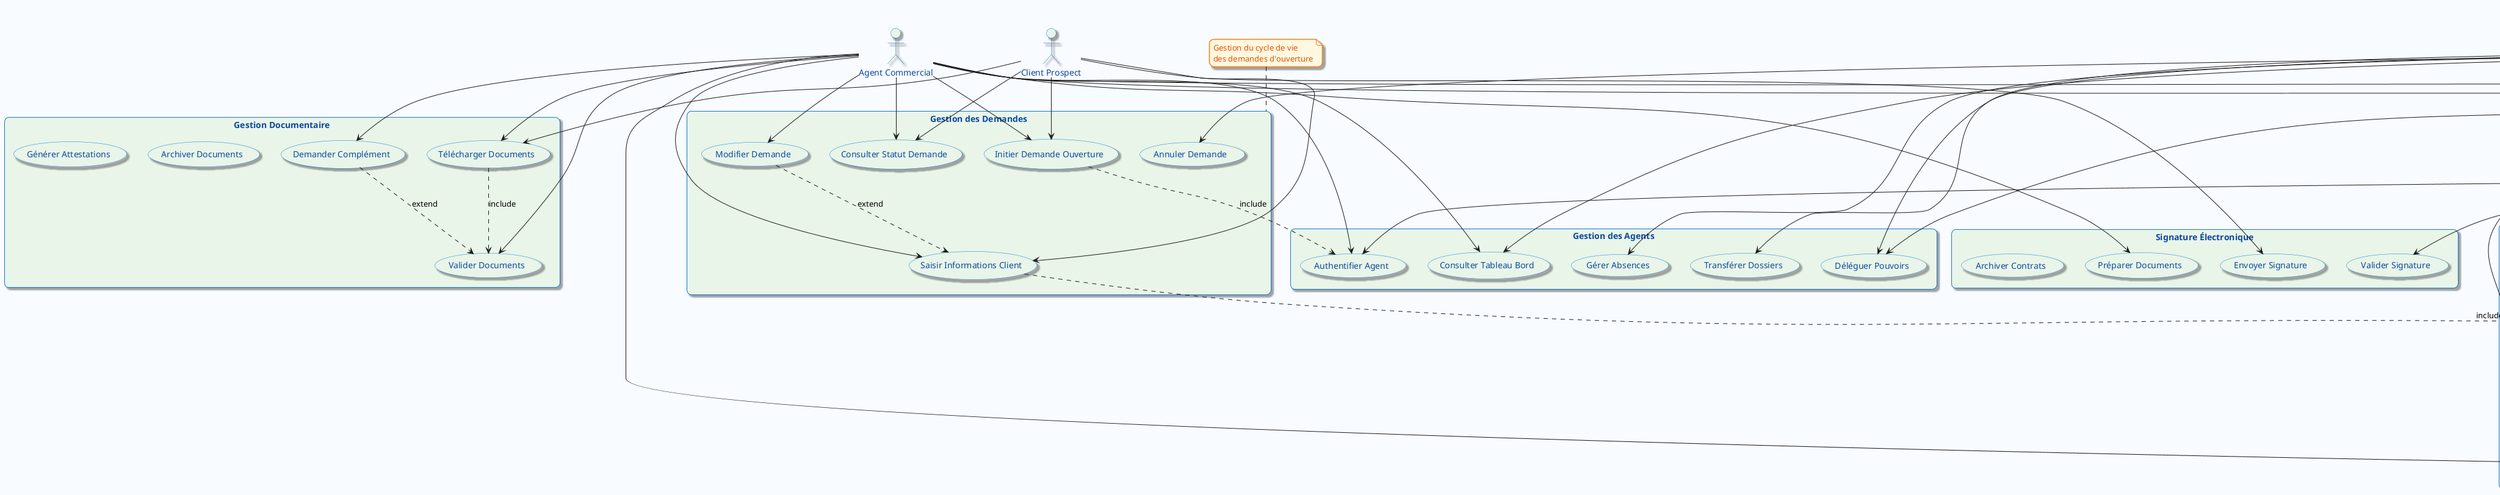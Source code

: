 @startuml CasUsageOuvertureCompte

!theme mars

skinparam {
  backgroundColor #F8FBFF
  packageStyle rectangle
  package {
    backgroundColor #E8F5E8
    borderColor #1976D2
    fontColor #0D47A1
  }
  usecase {
    backgroundColor #E8F5E8
    borderColor #1976D2
    fontColor #0D47A1
  }
  actor {
    backgroundColor #E8F5E8
    borderColor #1976D2
    fontColor #0D47A1
  }
  rectangle {
    backgroundColor #E8F5E8
    borderColor #1976D2
    fontColor #0D47A1
  }
  note {
    backgroundColor #FFF8E1
    borderColor #F57F17
    fontColor #E65100
  }
  roundCorner 15
  shadowing true
}

title Système d'Ouverture de Compte Bancaire - Cas d'Usage Complets

' === ACTEURS ===
actor "Client Prospect" as CLIENT
actor "Agent Commercial" as AGENT
actor "Responsable Agence" as RESP_AGENCE
actor "Direction Générale" as DIRECTION_GENERALE
actor "Agent Compliance" as COMPLIANCE
actor "Système CBS" as CBS
actor "Services Externes" as EXTERNES
actor "Administrateur Système" as ADMIN

' === PACKAGES DES CAS D'USAGE ===

package "Gestion des Demandes" as PKG_DEMANDES {
  usecase "Initier Demande Ouverture" as UC01
  usecase "Saisir Informations Client" as UC02
  usecase "Modifier Demande" as UC03
  usecase "Consulter Statut Demande" as UC04
  usecase "Annuler Demande" as UC05
}

package "Gestion Documentaire" as PKG_DOCUMENTS {
  usecase "Télécharger Documents" as UC06
  usecase "Valider Documents" as UC07
  usecase "Demander Complément" as UC08
  usecase "Archiver Documents" as UC09
  usecase "Générer Attestations" as UC10
}

package "Contrôles Réglementaires" as PKG_CONTROLES {
  usecase "Vérifier Identité" as UC11
  usecase "Contrôle OFAC/Sanctions" as UC12
  usecase "Détection PPE" as UC13
  usecase "Vérification FATCA" as UC14
  usecase "Scoring KYC" as UC15
  usecase "Validation AML" as UC16
}

package "Workflow et Validation" as PKG_WORKFLOW {
  usecase "Assigner Dossier" as UC17
  usecase "Valider Étape" as UC18
  usecase "Déléguer Validation" as UC19
  usecase "Escalader Dossier" as UC20
  usecase "Rejeter Demande" as UC21
  usecase "Approuver Ouverture" as UC22
}

package "Gestion des Agents" as PKG_AGENTS {
  usecase "Authentifier Agent" as UC23
  usecase "Gérer Absences" as UC24
  usecase "Transférer Dossiers" as UC25
  usecase "Déléguer Pouvoirs" as UC26
  usecase "Consulter Tableau Bord" as UC27
}

package "Intégrations Externes" as PKG_INTEGRATIONS {
  usecase "Créer Compte CBS" as UC28
  usecase "Synchroniser Données" as UC29
  usecase "Envoyer Notifications" as UC30
  usecase "Intégrer APIs Tierces" as UC31
  usecase "Générer Rapports" as UC32
}

package "Signature Électronique" as PKG_SIGNATURE {
  usecase "Préparer Documents" as UC33
  usecase "Envoyer Signature" as UC34
  usecase "Valider Signature" as UC35
  usecase "Archiver Contrats" as UC36
}

package "Gestion d'Exceptions" as PKG_EXCEPTIONS {
  usecase "Détecter Anomalies" as UC37
  usecase "Traiter Exceptions" as UC38
  usecase "Escalader Problèmes" as UC39
  usecase "Résoudre Blocages" as UC40
}

package "Reporting et Audit" as PKG_REPORTING {
  usecase "Générer Rapports KYC" as UC41
  usecase "Audit Trail" as UC42
  usecase "Statistiques Performance" as UC43
  usecase "Rapports Conformité" as UC44
}

package "Clôture et Finalisation" as PKG_CLOTURE {
  usecase "Finaliser Ouverture" as UC45
  usecase "Activer Compte" as UC46
  usecase "Informer Client" as UC47
  usecase "Archiver Dossier" as UC48
  usecase "Mise à Jour Référentiels" as UC49
  usecase "Clôturer Processus" as UC50
}

' === RELATIONS ACTEURS - CAS D'USAGE ===

' Client Prospect
CLIENT --> UC01
CLIENT --> UC02
CLIENT --> UC06
CLIENT --> UC04
CLIENT --> UC34

' Agent Commercial
AGENT --> UC01
AGENT --> UC02
AGENT --> UC03
AGENT --> UC04
AGENT --> UC06
AGENT --> UC07
AGENT --> UC08
AGENT --> UC17
AGENT --> UC18
AGENT --> UC23
AGENT --> UC27
AGENT --> UC33
AGENT --> UC47

' Responsable Agence
RESP_AGENCE --> UC05
RESP_AGENCE --> UC19
RESP_AGENCE --> UC20
RESP_AGENCE --> UC21
RESP_AGENCE --> UC22
RESP_AGENCE --> UC24
RESP_AGENCE --> UC25
RESP_AGENCE --> UC26
RESP_AGENCE --> UC27
RESP_AGENCE --> UC43

' Direction Générale
DIRECTION_GENERALE --> UC20
DIRECTION_GENERALE --> UC21
DIRECTION_GENERALE --> UC22
DIRECTION_GENERALE --> UC26
DIRECTION_GENERALE --> UC39
DIRECTION_GENERALE --> UC44

' Agent Compliance
COMPLIANCE --> UC11
COMPLIANCE --> UC12
COMPLIANCE --> UC13
COMPLIANCE --> UC14
COMPLIANCE --> UC15
COMPLIANCE --> UC16
COMPLIANCE --> UC38
COMPLIANCE --> UC41
COMPLIANCE --> UC42
COMPLIANCE --> UC44

' Système CBS
CBS --> UC28
CBS --> UC29
CBS --> UC46
CBS --> UC49

' Services Externes
EXTERNES --> UC12
EXTERNES --> UC13
EXTERNES --> UC14
EXTERNES --> UC30
EXTERNES --> UC31
EXTERNES --> UC35

' Administrateur Système
ADMIN --> UC23
ADMIN --> UC29
ADMIN --> UC32
ADMIN --> UC37
ADMIN --> UC40
ADMIN --> UC42
ADMIN --> UC48
ADMIN --> UC50

' === RELATIONS INCLUDE/EXTEND ===

UC01 ..> UC23 : include
UC02 ..> UC11 : include
UC06 ..> UC07 : include
UC18 ..> UC15 : include
UC22 ..> UC28 : include
UC22 ..> UC45 : include
UC45 ..> UC46 : include
UC46 ..> UC47 : include

UC03 ..> UC02 : extend
UC08 ..> UC07 : extend
UC19 ..> UC18 : extend
UC20 ..> UC18 : extend
UC21 ..> UC18 : extend
UC38 ..> UC37 : extend
UC39 ..> UC38 : extend

' === NOTES EXPLICATIVES ===

note top of PKG_DEMANDES : Gestion du cycle de vie\ndes demandes d'ouverture
note top of PKG_CONTROLES : Contrôles réglementaires\net conformité KYC/AML
note top of PKG_WORKFLOW : Orchestration des processus\net validation multi-niveaux
note bottom of PKG_INTEGRATIONS : Intégration avec systèmes\nexternes et CBS
note bottom of PKG_CLOTURE : Finalisation et activation\ndes comptes clients

@enduml
